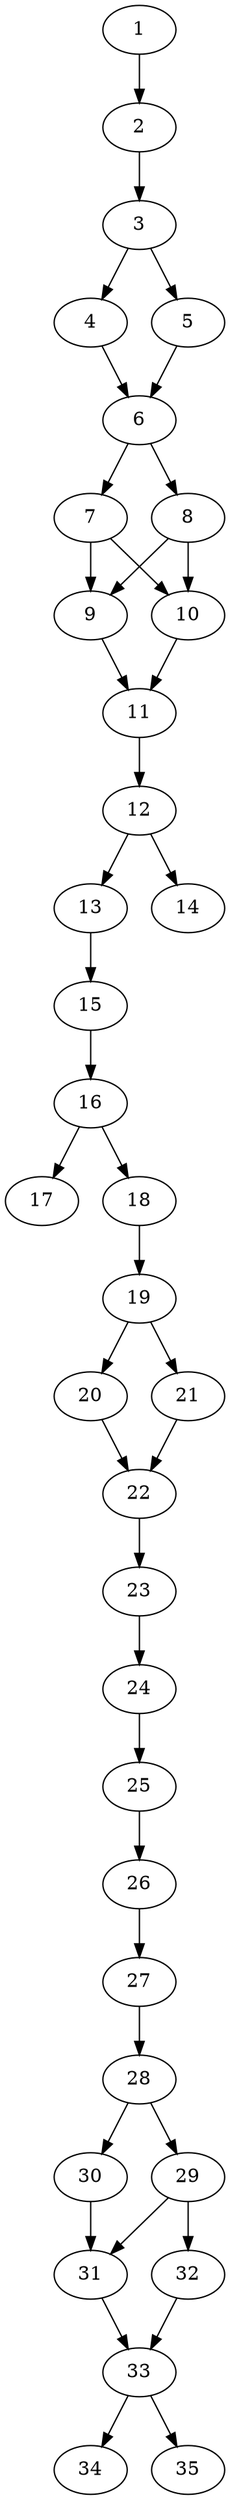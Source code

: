 // DAG automatically generated by daggen at Thu Oct  3 14:05:36 2019
// ./daggen --dot -n 35 --ccr 0.4 --fat 0.3 --regular 0.5 --density 0.9 --mindata 5242880 --maxdata 52428800 
digraph G {
  1 [size="29150720", alpha="0.13", expect_size="11660288"] 
  1 -> 2 [size ="11660288"]
  2 [size="71214080", alpha="0.13", expect_size="28485632"] 
  2 -> 3 [size ="28485632"]
  3 [size="122068480", alpha="0.05", expect_size="48827392"] 
  3 -> 4 [size ="48827392"]
  3 -> 5 [size ="48827392"]
  4 [size="60807680", alpha="0.02", expect_size="24323072"] 
  4 -> 6 [size ="24323072"]
  5 [size="105996800", alpha="0.13", expect_size="42398720"] 
  5 -> 6 [size ="42398720"]
  6 [size="128340480", alpha="0.12", expect_size="51336192"] 
  6 -> 7 [size ="51336192"]
  6 -> 8 [size ="51336192"]
  7 [size="45857280", alpha="0.20", expect_size="18342912"] 
  7 -> 9 [size ="18342912"]
  7 -> 10 [size ="18342912"]
  8 [size="78763520", alpha="0.09", expect_size="31505408"] 
  8 -> 9 [size ="31505408"]
  8 -> 10 [size ="31505408"]
  9 [size="17313280", alpha="0.10", expect_size="6925312"] 
  9 -> 11 [size ="6925312"]
  10 [size="13127680", alpha="0.19", expect_size="5251072"] 
  10 -> 11 [size ="5251072"]
  11 [size="105858560", alpha="0.12", expect_size="42343424"] 
  11 -> 12 [size ="42343424"]
  12 [size="63070720", alpha="0.03", expect_size="25228288"] 
  12 -> 13 [size ="25228288"]
  12 -> 14 [size ="25228288"]
  13 [size="21939200", alpha="0.19", expect_size="8775680"] 
  13 -> 15 [size ="8775680"]
  14 [size="50301440", alpha="0.10", expect_size="20120576"] 
  15 [size="60666880", alpha="0.07", expect_size="24266752"] 
  15 -> 16 [size ="24266752"]
  16 [size="21857280", alpha="0.13", expect_size="8742912"] 
  16 -> 17 [size ="8742912"]
  16 -> 18 [size ="8742912"]
  17 [size="94351360", alpha="0.14", expect_size="37740544"] 
  18 [size="92904960", alpha="0.03", expect_size="37161984"] 
  18 -> 19 [size ="37161984"]
  19 [size="30471680", alpha="0.01", expect_size="12188672"] 
  19 -> 20 [size ="12188672"]
  19 -> 21 [size ="12188672"]
  20 [size="90291200", alpha="0.15", expect_size="36116480"] 
  20 -> 22 [size ="36116480"]
  21 [size="84446720", alpha="0.12", expect_size="33778688"] 
  21 -> 22 [size ="33778688"]
  22 [size="35471360", alpha="0.18", expect_size="14188544"] 
  22 -> 23 [size ="14188544"]
  23 [size="52065280", alpha="0.03", expect_size="20826112"] 
  23 -> 24 [size ="20826112"]
  24 [size="44285440", alpha="0.16", expect_size="17714176"] 
  24 -> 25 [size ="17714176"]
  25 [size="102894080", alpha="0.05", expect_size="41157632"] 
  25 -> 26 [size ="41157632"]
  26 [size="28759040", alpha="0.14", expect_size="11503616"] 
  26 -> 27 [size ="11503616"]
  27 [size="103180800", alpha="0.08", expect_size="41272320"] 
  27 -> 28 [size ="41272320"]
  28 [size="69104640", alpha="0.13", expect_size="27641856"] 
  28 -> 29 [size ="27641856"]
  28 -> 30 [size ="27641856"]
  29 [size="86515200", alpha="0.19", expect_size="34606080"] 
  29 -> 31 [size ="34606080"]
  29 -> 32 [size ="34606080"]
  30 [size="91230720", alpha="0.05", expect_size="36492288"] 
  30 -> 31 [size ="36492288"]
  31 [size="60812800", alpha="0.06", expect_size="24325120"] 
  31 -> 33 [size ="24325120"]
  32 [size="129274880", alpha="0.16", expect_size="51709952"] 
  32 -> 33 [size ="51709952"]
  33 [size="118794240", alpha="0.08", expect_size="47517696"] 
  33 -> 34 [size ="47517696"]
  33 -> 35 [size ="47517696"]
  34 [size="20367360", alpha="0.06", expect_size="8146944"] 
  35 [size="117624320", alpha="0.12", expect_size="47049728"] 
}
